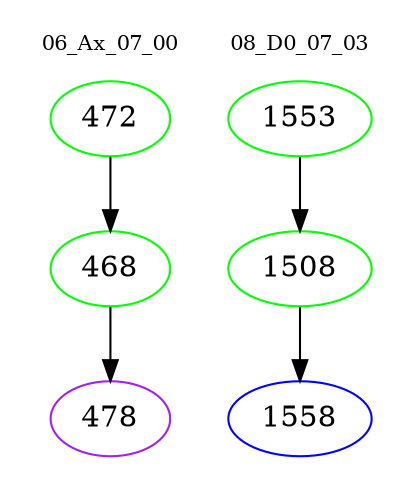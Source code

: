 digraph{
subgraph cluster_0 {
color = white
label = "06_Ax_07_00";
fontsize=10;
T0_472 [label="472", color="green"]
T0_472 -> T0_468 [color="black"]
T0_468 [label="468", color="green"]
T0_468 -> T0_478 [color="black"]
T0_478 [label="478", color="purple"]
}
subgraph cluster_1 {
color = white
label = "08_D0_07_03";
fontsize=10;
T1_1553 [label="1553", color="green"]
T1_1553 -> T1_1508 [color="black"]
T1_1508 [label="1508", color="green"]
T1_1508 -> T1_1558 [color="black"]
T1_1558 [label="1558", color="blue"]
}
}
